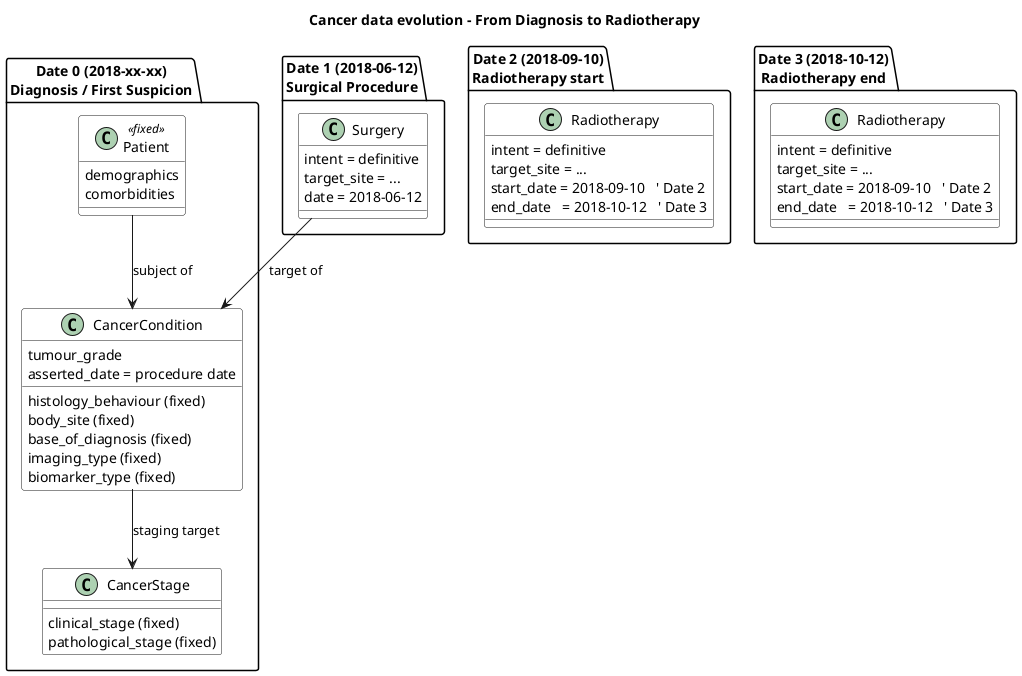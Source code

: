 @startuml

title Cancer data evolution – From Diagnosis to Radiotherapy

skinparam class {
  BackgroundColor White
}

' ===========================================
' DATE 0 – initial capture (conceptual record)
' ===========================================
package "Date 0 (2018-xx-xx)\nDiagnosis / First Suspicion" {
  class Patient <<fixed>> {
    demographics
    comorbidities
  }

  class CancerCondition {
    histology_behaviour (fixed)
    body_site (fixed)
    tumour_grade
    asserted_date = procedure date
    base_of_diagnosis (fixed)
    imaging_type (fixed)
    biomarker_type (fixed)
  }

  class CancerStage {
    clinical_stage (fixed)
    pathological_stage (fixed)
  }
}

' Links inside Date 0
Patient --> CancerCondition : subject of
CancerCondition --> CancerStage : staging target


' ===========================================
' DATE 1 – 2018-06-12 (procedure / surgery)
' ===========================================
package "Date 1 (2018-06-12)\nSurgical Procedure" {
  class Surgery {
    intent = definitive
    target_site = ...
    date = 2018-06-12
  }
}

' Surgery is decided from the Date 0 knowledge
' CancerCondition --> Surgery : indication for
' CancerStage --> Surgery : decided from
Surgery --> CancerCondition : target of


' ===========================================
' DATE 2 – 2018-09-10 (radiotherapy)
' ===========================================
package "Date 2 (2018-09-10)\nRadiotherapy start" {
  class Radiotherapy {
    intent = definitive
    target_site = ...
    start_date = 2018-09-10   ' Date 2
    end_date   = 2018-10-12   ' Date 3
  }
}
' ===========================================
' DATE 3 – 2018-10-12 (radiotherapy)
' ===========================================
package "Date 3 (2018-10-12)\nRadiotherapy end" {
  class Radiotherapy {
    intent = definitive
    target_site = ...
    start_date = 2018-09-10   ' Date 2
    end_date   = 2018-10-12   ' Date 3
  }
}

' Radiotherapy is also based on the same cancer/stage identified at Date 0
' CancerCondition --> Radiotherapy : indication for
' CancerStage --> Radiotherapy : decided from
